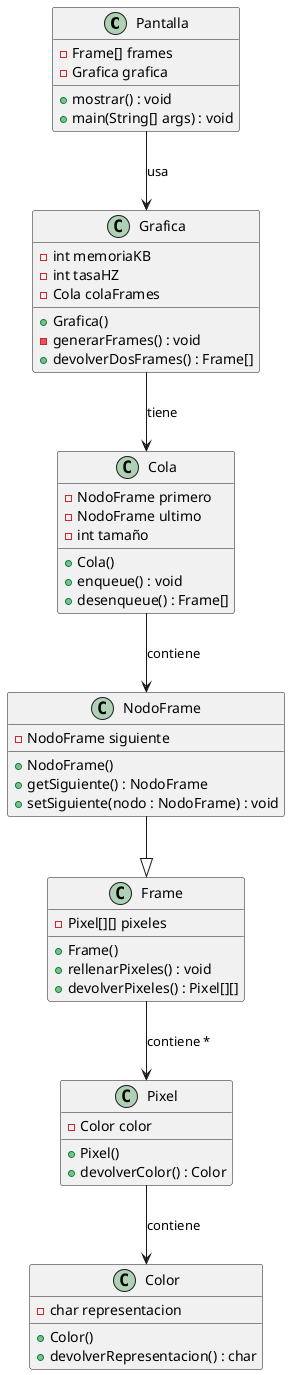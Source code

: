 @startuml
' Clase Pantalla
class Pantalla {
  - Frame[] frames
  - Grafica grafica
  + mostrar() : void
  + main(String[] args) : void
}

' Clase Grafica
class Grafica {
  - int memoriaKB
  - int tasaHZ
  - Cola colaFrames
  + Grafica()
  - generarFrames() : void
  + devolverDosFrames() : Frame[]
}

' Clase Cola
class Cola {
  - NodoFrame primero
  - NodoFrame ultimo
  - int tamaño
  + Cola()
  + enqueue() : void
  + desenqueue() : Frame[]
}

' Clase NodoFrame extiende Frame
class NodoFrame {
  - NodoFrame siguiente
  + NodoFrame()
  + getSiguiente() : NodoFrame
  + setSiguiente(nodo : NodoFrame) : void
}

' Clase Frame
class Frame {
  - Pixel[][] pixeles
  + Frame()
  + rellenarPixeles() : void
  + devolverPixeles() : Pixel[][]
}

' Clase Pixel
class Pixel {
  - Color color
  + Pixel()
  + devolverColor() : Color
}

' Clase Color
class Color {
  - char representacion
  + Color()
  + devolverRepresentacion() : char
}

' Relaciones
Pantalla --> Grafica : usa
Grafica --> Cola : tiene
Cola --> NodoFrame : contiene
NodoFrame --|> Frame
Frame --> Pixel : contiene *
Pixel --> Color : contiene

@enduml
